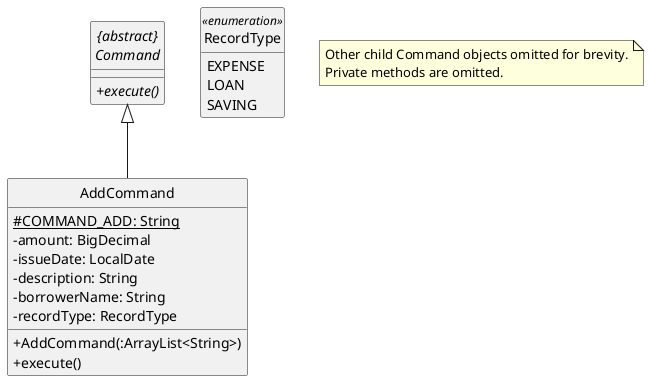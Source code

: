 @startuml
skinparam classAttributeIconSize 0
hide circle

note "Other child Command objects omitted for brevity.\nPrivate methods are omitted." as N1

abstract class "{abstract}\nCommand" as Command {
    {abstract} +execute()
}

enum RecordType <<enumeration>> {
    EXPENSE
    LOAN
    SAVING
}

class AddCommand {
    {static} #COMMAND_ADD: String
    -amount: BigDecimal
    -issueDate: LocalDate
    -description: String
    -borrowerName: String
    -recordType: RecordType
    +AddCommand(:ArrayList<String>)
    +execute()
}

skinparam linetype polyline

Command <|-- AddCommand

hide RecordType empty members
Command -right[hidden] RecordType

@enduml